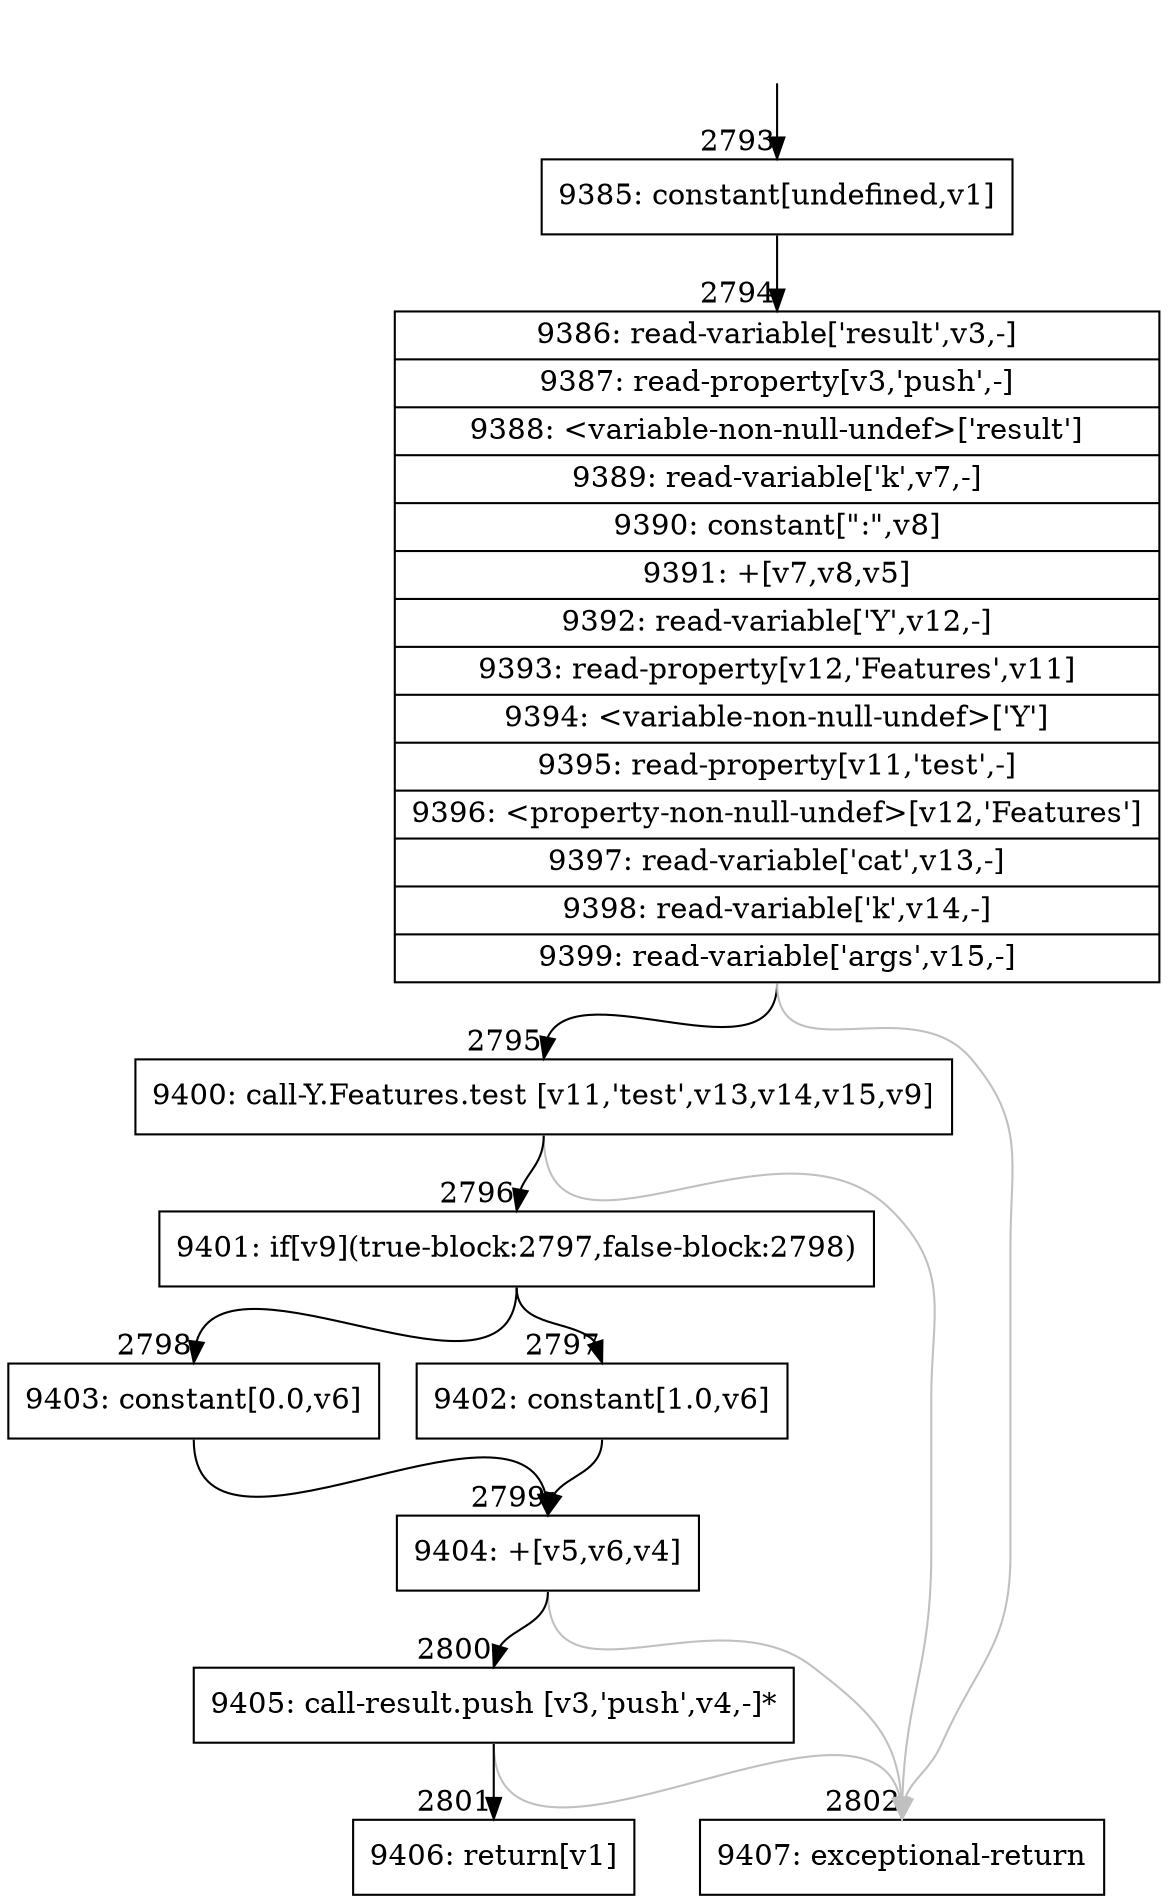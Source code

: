 digraph {
rankdir="TD"
BB_entry143[shape=none,label=""];
BB_entry143 -> BB2793 [tailport=s, headport=n, headlabel="    2793"]
BB2793 [shape=record label="{9385: constant[undefined,v1]}" ] 
BB2793 -> BB2794 [tailport=s, headport=n, headlabel="      2794"]
BB2794 [shape=record label="{9386: read-variable['result',v3,-]|9387: read-property[v3,'push',-]|9388: \<variable-non-null-undef\>['result']|9389: read-variable['k',v7,-]|9390: constant[\":\",v8]|9391: +[v7,v8,v5]|9392: read-variable['Y',v12,-]|9393: read-property[v12,'Features',v11]|9394: \<variable-non-null-undef\>['Y']|9395: read-property[v11,'test',-]|9396: \<property-non-null-undef\>[v12,'Features']|9397: read-variable['cat',v13,-]|9398: read-variable['k',v14,-]|9399: read-variable['args',v15,-]}" ] 
BB2794 -> BB2795 [tailport=s, headport=n, headlabel="      2795"]
BB2794 -> BB2802 [tailport=s, headport=n, color=gray, headlabel="      2802"]
BB2795 [shape=record label="{9400: call-Y.Features.test [v11,'test',v13,v14,v15,v9]}" ] 
BB2795 -> BB2796 [tailport=s, headport=n, headlabel="      2796"]
BB2795 -> BB2802 [tailport=s, headport=n, color=gray]
BB2796 [shape=record label="{9401: if[v9](true-block:2797,false-block:2798)}" ] 
BB2796 -> BB2797 [tailport=s, headport=n, headlabel="      2797"]
BB2796 -> BB2798 [tailport=s, headport=n, headlabel="      2798"]
BB2797 [shape=record label="{9402: constant[1.0,v6]}" ] 
BB2797 -> BB2799 [tailport=s, headport=n, headlabel="      2799"]
BB2798 [shape=record label="{9403: constant[0.0,v6]}" ] 
BB2798 -> BB2799 [tailport=s, headport=n]
BB2799 [shape=record label="{9404: +[v5,v6,v4]}" ] 
BB2799 -> BB2800 [tailport=s, headport=n, headlabel="      2800"]
BB2799 -> BB2802 [tailport=s, headport=n, color=gray]
BB2800 [shape=record label="{9405: call-result.push [v3,'push',v4,-]*}" ] 
BB2800 -> BB2801 [tailport=s, headport=n, headlabel="      2801"]
BB2800 -> BB2802 [tailport=s, headport=n, color=gray]
BB2801 [shape=record label="{9406: return[v1]}" ] 
BB2802 [shape=record label="{9407: exceptional-return}" ] 
//#$~ 4901
}
